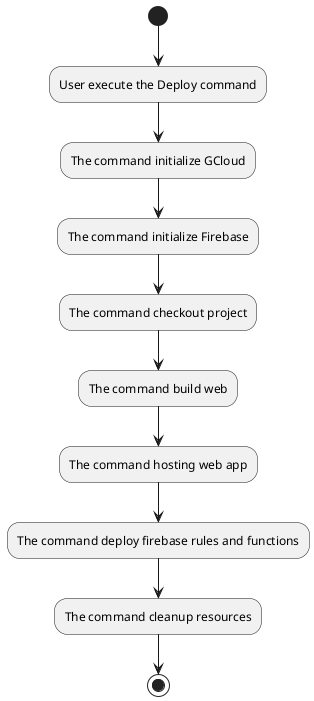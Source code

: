 @startuml deploy_activity_diagram
(*) --> “User execute the Deploy command”
--> “The command initialize GCloud”
--> “The command initialize Firebase”
--> “The command checkout project”
--> “The command build web”
--> “The command hosting web app”
--> “The command deploy firebase rules and functions”
--> “The command cleanup resources”
--> (*)
@enduml
